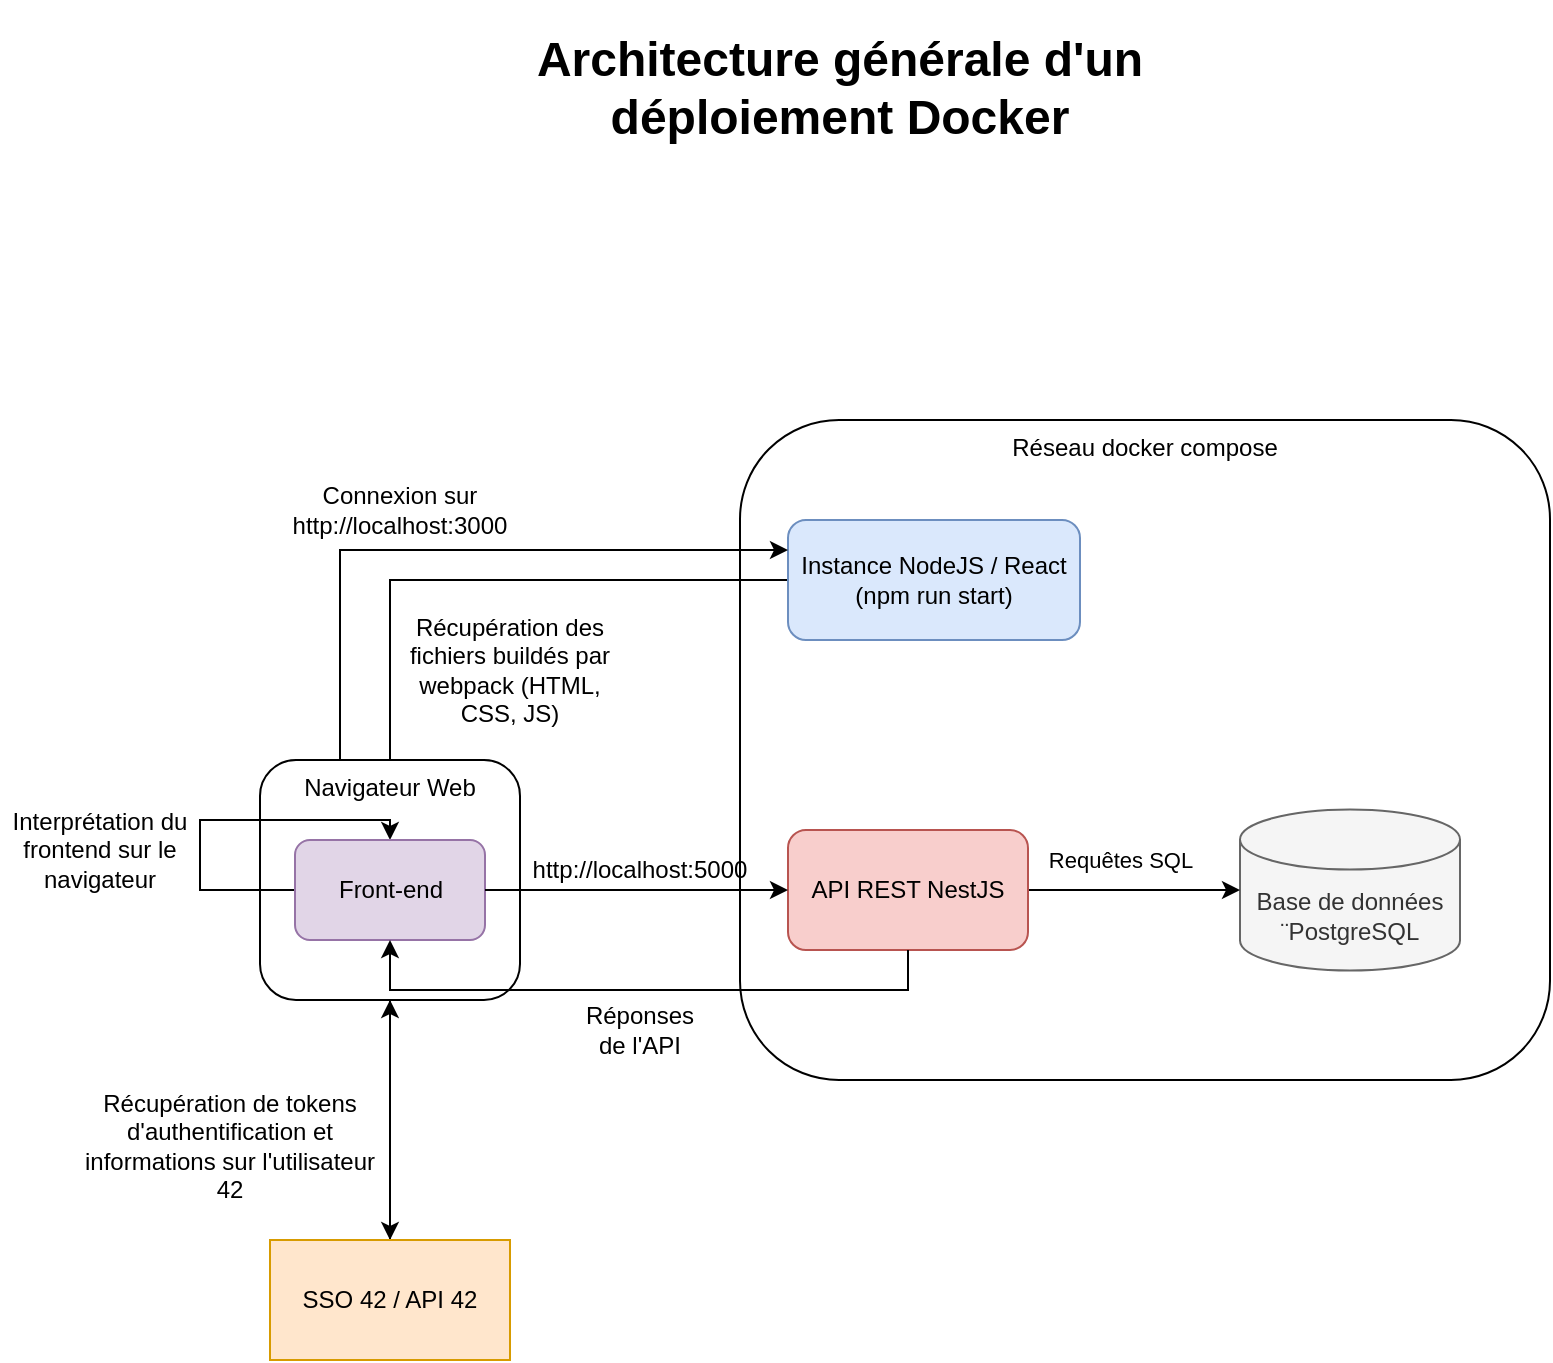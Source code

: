 <mxfile version="20.5.3" type="device"><diagram id="tTd3XUE-cQNKfiXIMWLd" name="Page-1"><mxGraphModel dx="2249" dy="705" grid="1" gridSize="10" guides="1" tooltips="1" connect="1" arrows="1" fold="1" page="1" pageScale="1" pageWidth="827" pageHeight="1169" math="0" shadow="0"><root><mxCell id="0"/><mxCell id="1" parent="0"/><mxCell id="-88nLO3xHm6KAOz5BxEp-2" value="Réseau docker compose" style="rounded=1;whiteSpace=wrap;html=1;fillColor=none;verticalAlign=top;" parent="1" vertex="1"><mxGeometry x="330" y="260" width="405" height="330" as="geometry"/></mxCell><mxCell id="Jt3ptd6-4pmwFxPaotm3-2" value="Base de données ¨PostgreSQL" style="shape=cylinder3;whiteSpace=wrap;html=1;boundedLbl=1;backgroundOutline=1;size=15;fillColor=#f5f5f5;fontColor=#333333;strokeColor=#666666;" parent="1" vertex="1"><mxGeometry x="580" y="454.75" width="110" height="80.5" as="geometry"/></mxCell><mxCell id="Jt3ptd6-4pmwFxPaotm3-13" style="edgeStyle=orthogonalEdgeStyle;rounded=0;orthogonalLoop=1;jettySize=auto;html=1;exitX=1;exitY=0.5;exitDx=0;exitDy=0;entryX=0;entryY=0.5;entryDx=0;entryDy=0;entryPerimeter=0;" parent="1" source="Jt3ptd6-4pmwFxPaotm3-3" target="Jt3ptd6-4pmwFxPaotm3-2" edge="1"><mxGeometry relative="1" as="geometry"><mxPoint x="540" y="601" as="targetPoint"/></mxGeometry></mxCell><mxCell id="8jMVLbjVET0N5V_4pFO0-2" value="Requêtes SQL" style="edgeLabel;html=1;align=center;verticalAlign=middle;resizable=0;points=[];" parent="Jt3ptd6-4pmwFxPaotm3-13" vertex="1" connectable="0"><mxGeometry x="0.143" y="-2" relative="1" as="geometry"><mxPoint x="-15" y="-17" as="offset"/></mxGeometry></mxCell><mxCell id="Jt3ptd6-4pmwFxPaotm3-3" value="API REST NestJS" style="rounded=1;whiteSpace=wrap;html=1;fillColor=#f8cecc;strokeColor=#b85450;" parent="1" vertex="1"><mxGeometry x="354" y="465" width="120" height="60" as="geometry"/></mxCell><mxCell id="8jMVLbjVET0N5V_4pFO0-18" style="edgeStyle=orthogonalEdgeStyle;rounded=0;orthogonalLoop=1;jettySize=auto;html=1;" parent="1" source="Jt3ptd6-4pmwFxPaotm3-8" target="8jMVLbjVET0N5V_4pFO0-16" edge="1"><mxGeometry relative="1" as="geometry"/></mxCell><mxCell id="Jt3ptd6-4pmwFxPaotm3-8" value="Instance NodeJS / React&lt;br&gt;(npm run start)" style="rounded=1;whiteSpace=wrap;html=1;fillColor=#dae8fc;strokeColor=#6c8ebf;" parent="1" vertex="1"><mxGeometry x="354" y="310" width="146" height="60" as="geometry"/></mxCell><mxCell id="hcoWQiBgcgH-6b46qyPo-2" style="edgeStyle=orthogonalEdgeStyle;rounded=0;orthogonalLoop=1;jettySize=auto;html=1;exitX=0.5;exitY=1;exitDx=0;exitDy=0;entryX=0.5;entryY=0;entryDx=0;entryDy=0;" parent="1" source="Jt3ptd6-4pmwFxPaotm3-9" target="hcoWQiBgcgH-6b46qyPo-1" edge="1"><mxGeometry relative="1" as="geometry"/></mxCell><mxCell id="8jMVLbjVET0N5V_4pFO0-7" style="edgeStyle=orthogonalEdgeStyle;rounded=0;orthogonalLoop=1;jettySize=auto;html=1;entryX=0;entryY=0.25;entryDx=0;entryDy=0;exitX=0.25;exitY=0;exitDx=0;exitDy=0;" parent="1" source="Jt3ptd6-4pmwFxPaotm3-9" target="Jt3ptd6-4pmwFxPaotm3-8" edge="1"><mxGeometry relative="1" as="geometry"><Array as="points"><mxPoint x="130" y="325"/></Array></mxGeometry></mxCell><mxCell id="Jt3ptd6-4pmwFxPaotm3-9" value="Navigateur Web" style="rounded=1;whiteSpace=wrap;html=1;verticalAlign=top;" parent="1" vertex="1"><mxGeometry x="90" y="430" width="130" height="120" as="geometry"/></mxCell><mxCell id="Jt3ptd6-4pmwFxPaotm3-23" value="&lt;h1&gt;Architecture générale d'un déploiement Docker&lt;/h1&gt;" style="text;html=1;strokeColor=none;fillColor=none;spacing=5;spacingTop=-20;whiteSpace=wrap;overflow=hidden;rounded=0;align=center;" parent="1" vertex="1"><mxGeometry x="195" y="60" width="370" height="120" as="geometry"/></mxCell><mxCell id="8jMVLbjVET0N5V_4pFO0-13" value="" style="edgeStyle=orthogonalEdgeStyle;rounded=0;orthogonalLoop=1;jettySize=auto;html=1;" parent="1" source="hcoWQiBgcgH-6b46qyPo-1" target="Jt3ptd6-4pmwFxPaotm3-9" edge="1"><mxGeometry relative="1" as="geometry"/></mxCell><mxCell id="hcoWQiBgcgH-6b46qyPo-1" value="SSO 42 / API 42" style="rounded=0;whiteSpace=wrap;html=1;fillColor=#ffe6cc;strokeColor=#d79b00;" parent="1" vertex="1"><mxGeometry x="95" y="670" width="120" height="60" as="geometry"/></mxCell><mxCell id="8jMVLbjVET0N5V_4pFO0-9" value="Connexion sur http://localhost:3000" style="text;html=1;strokeColor=none;fillColor=none;align=center;verticalAlign=middle;whiteSpace=wrap;rounded=0;" parent="1" vertex="1"><mxGeometry x="95" y="290" width="130" height="30" as="geometry"/></mxCell><mxCell id="8jMVLbjVET0N5V_4pFO0-10" value="Récupération des fichiers buildés par webpack (HTML, CSS, JS)" style="text;html=1;strokeColor=none;fillColor=none;align=center;verticalAlign=middle;whiteSpace=wrap;rounded=0;" parent="1" vertex="1"><mxGeometry x="160" y="360" width="110" height="50" as="geometry"/></mxCell><mxCell id="8jMVLbjVET0N5V_4pFO0-12" value="Interprétation du frontend sur le navigateur" style="text;html=1;strokeColor=none;fillColor=none;align=center;verticalAlign=middle;whiteSpace=wrap;rounded=0;" parent="1" vertex="1"><mxGeometry x="-40" y="460" width="100" height="30" as="geometry"/></mxCell><mxCell id="8jMVLbjVET0N5V_4pFO0-14" value="Récupération de tokens d'authentification et informations sur l'utilisateur 42" style="text;html=1;strokeColor=none;fillColor=none;align=center;verticalAlign=middle;whiteSpace=wrap;rounded=0;" parent="1" vertex="1"><mxGeometry y="585" width="150" height="75" as="geometry"/></mxCell><mxCell id="8jMVLbjVET0N5V_4pFO0-15" value="http://localhost:5000" style="text;html=1;strokeColor=none;fillColor=none;align=center;verticalAlign=middle;whiteSpace=wrap;rounded=0;" parent="1" vertex="1"><mxGeometry x="250" y="470" width="60" height="30" as="geometry"/></mxCell><mxCell id="8jMVLbjVET0N5V_4pFO0-21" style="edgeStyle=orthogonalEdgeStyle;rounded=0;orthogonalLoop=1;jettySize=auto;html=1;entryX=0.5;entryY=0;entryDx=0;entryDy=0;" parent="1" source="8jMVLbjVET0N5V_4pFO0-16" target="8jMVLbjVET0N5V_4pFO0-16" edge="1"><mxGeometry relative="1" as="geometry"><mxPoint x="40" y="440" as="targetPoint"/><Array as="points"><mxPoint x="60" y="495"/><mxPoint x="60" y="460"/><mxPoint x="155" y="460"/></Array></mxGeometry></mxCell><mxCell id="8jMVLbjVET0N5V_4pFO0-16" value="Front-end" style="rounded=1;whiteSpace=wrap;html=1;fillColor=#e1d5e7;strokeColor=#9673a6;" parent="1" vertex="1"><mxGeometry x="107.5" y="470" width="95" height="50" as="geometry"/></mxCell><mxCell id="8jMVLbjVET0N5V_4pFO0-22" value="" style="endArrow=classic;html=1;rounded=0;exitX=1;exitY=0.5;exitDx=0;exitDy=0;entryX=0;entryY=0.5;entryDx=0;entryDy=0;" parent="1" source="8jMVLbjVET0N5V_4pFO0-16" target="Jt3ptd6-4pmwFxPaotm3-3" edge="1"><mxGeometry width="50" height="50" relative="1" as="geometry"><mxPoint x="270" y="650" as="sourcePoint"/><mxPoint x="320" y="600" as="targetPoint"/></mxGeometry></mxCell><mxCell id="8jMVLbjVET0N5V_4pFO0-23" style="edgeStyle=orthogonalEdgeStyle;rounded=0;orthogonalLoop=1;jettySize=auto;html=1;entryX=0.5;entryY=1;entryDx=0;entryDy=0;" parent="1" source="Jt3ptd6-4pmwFxPaotm3-3" target="8jMVLbjVET0N5V_4pFO0-16" edge="1"><mxGeometry relative="1" as="geometry"><mxPoint x="414" y="580" as="targetPoint"/><Array as="points"><mxPoint x="414" y="545"/><mxPoint x="155" y="545"/></Array></mxGeometry></mxCell><mxCell id="8jMVLbjVET0N5V_4pFO0-24" value="Réponses de l'API" style="text;html=1;strokeColor=none;fillColor=none;align=center;verticalAlign=middle;whiteSpace=wrap;rounded=0;" parent="1" vertex="1"><mxGeometry x="250" y="550" width="60" height="30" as="geometry"/></mxCell></root></mxGraphModel></diagram></mxfile>